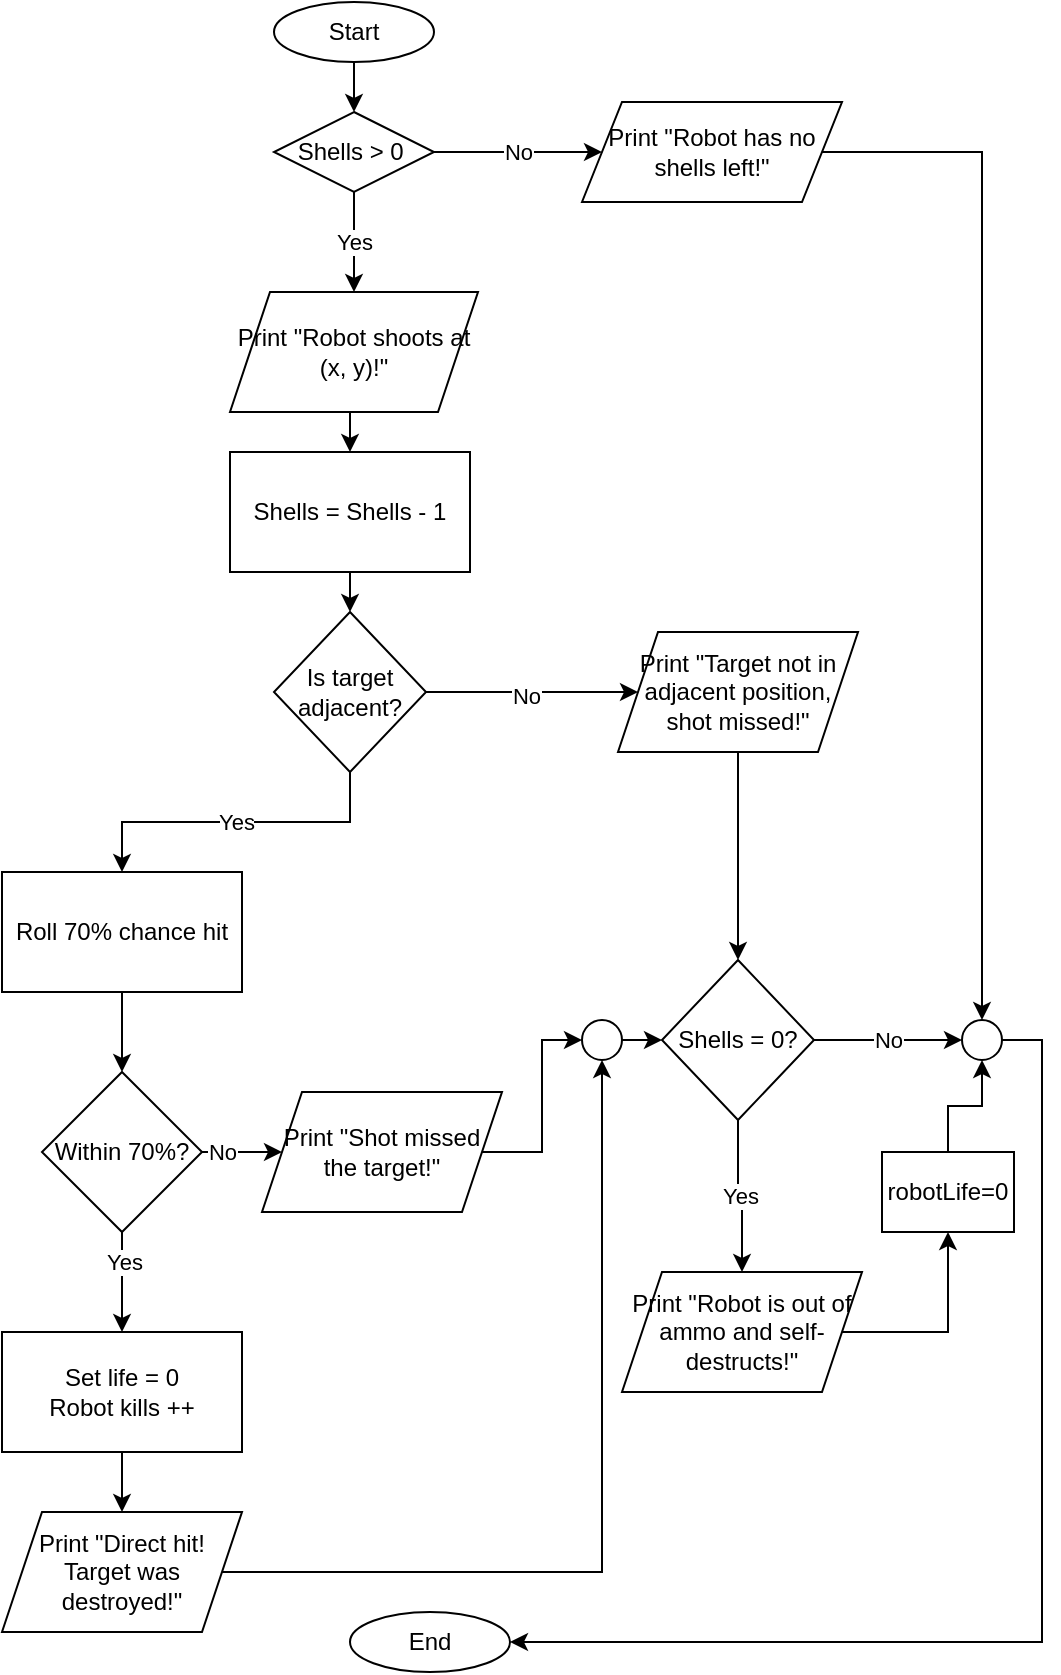 <mxfile version="26.1.3" pages="3">
  <diagram name="Page-1" id="Ejz9HAumZgK83RTZdqgG">
    <mxGraphModel dx="2306" dy="1055" grid="1" gridSize="10" guides="1" tooltips="1" connect="1" arrows="1" fold="1" page="1" pageScale="1" pageWidth="827" pageHeight="1169" math="0" shadow="0">
      <root>
        <mxCell id="0" />
        <mxCell id="1" parent="0" />
        <mxCell id="tGOmWX_7nEKrlkT7rGBy-5" style="edgeStyle=orthogonalEdgeStyle;rounded=0;orthogonalLoop=1;jettySize=auto;html=1;exitX=0.5;exitY=1;exitDx=0;exitDy=0;entryX=0.5;entryY=0;entryDx=0;entryDy=0;" edge="1" parent="1" source="tGOmWX_7nEKrlkT7rGBy-1" target="tGOmWX_7nEKrlkT7rGBy-4">
          <mxGeometry relative="1" as="geometry" />
        </mxCell>
        <mxCell id="tGOmWX_7nEKrlkT7rGBy-1" value="Start" style="ellipse;whiteSpace=wrap;html=1;" vertex="1" parent="1">
          <mxGeometry x="376" y="105" width="80" height="30" as="geometry" />
        </mxCell>
        <mxCell id="tGOmWX_7nEKrlkT7rGBy-8" value="No" style="edgeStyle=orthogonalEdgeStyle;rounded=0;orthogonalLoop=1;jettySize=auto;html=1;exitX=1;exitY=0.5;exitDx=0;exitDy=0;entryX=0;entryY=0.5;entryDx=0;entryDy=0;" edge="1" parent="1" source="tGOmWX_7nEKrlkT7rGBy-4" target="tGOmWX_7nEKrlkT7rGBy-6">
          <mxGeometry relative="1" as="geometry" />
        </mxCell>
        <mxCell id="tGOmWX_7nEKrlkT7rGBy-10" value="Yes" style="edgeStyle=orthogonalEdgeStyle;rounded=0;orthogonalLoop=1;jettySize=auto;html=1;exitX=0.5;exitY=1;exitDx=0;exitDy=0;entryX=0.5;entryY=0;entryDx=0;entryDy=0;" edge="1" parent="1" source="tGOmWX_7nEKrlkT7rGBy-4" target="tGOmWX_7nEKrlkT7rGBy-9">
          <mxGeometry relative="1" as="geometry" />
        </mxCell>
        <mxCell id="tGOmWX_7nEKrlkT7rGBy-4" value="Shells &amp;gt; 0&amp;nbsp;" style="rhombus;whiteSpace=wrap;html=1;" vertex="1" parent="1">
          <mxGeometry x="376" y="160" width="80" height="40" as="geometry" />
        </mxCell>
        <mxCell id="k7tGykT7P_zKiCpvmg7Y-1" style="edgeStyle=orthogonalEdgeStyle;rounded=0;orthogonalLoop=1;jettySize=auto;html=1;exitX=1;exitY=0.5;exitDx=0;exitDy=0;entryX=0.5;entryY=0;entryDx=0;entryDy=0;" edge="1" parent="1" source="tGOmWX_7nEKrlkT7rGBy-6" target="tGOmWX_7nEKrlkT7rGBy-45">
          <mxGeometry relative="1" as="geometry" />
        </mxCell>
        <mxCell id="tGOmWX_7nEKrlkT7rGBy-6" value="Print &quot;Robot has no shells left!&quot;" style="shape=parallelogram;perimeter=parallelogramPerimeter;whiteSpace=wrap;html=1;fixedSize=1;" vertex="1" parent="1">
          <mxGeometry x="530" y="155" width="130" height="50" as="geometry" />
        </mxCell>
        <mxCell id="tGOmWX_7nEKrlkT7rGBy-12" style="edgeStyle=orthogonalEdgeStyle;rounded=0;orthogonalLoop=1;jettySize=auto;html=1;exitX=0.5;exitY=1;exitDx=0;exitDy=0;entryX=0.5;entryY=0;entryDx=0;entryDy=0;" edge="1" parent="1" source="tGOmWX_7nEKrlkT7rGBy-9" target="tGOmWX_7nEKrlkT7rGBy-11">
          <mxGeometry relative="1" as="geometry" />
        </mxCell>
        <mxCell id="tGOmWX_7nEKrlkT7rGBy-9" value="Print &quot;Robot shoots at (x, y)!&quot;" style="shape=parallelogram;perimeter=parallelogramPerimeter;whiteSpace=wrap;html=1;fixedSize=1;" vertex="1" parent="1">
          <mxGeometry x="354" y="250" width="124" height="60" as="geometry" />
        </mxCell>
        <mxCell id="tGOmWX_7nEKrlkT7rGBy-14" style="edgeStyle=orthogonalEdgeStyle;rounded=0;orthogonalLoop=1;jettySize=auto;html=1;exitX=0.5;exitY=1;exitDx=0;exitDy=0;entryX=0.5;entryY=0;entryDx=0;entryDy=0;" edge="1" parent="1" source="tGOmWX_7nEKrlkT7rGBy-11" target="tGOmWX_7nEKrlkT7rGBy-13">
          <mxGeometry relative="1" as="geometry" />
        </mxCell>
        <mxCell id="tGOmWX_7nEKrlkT7rGBy-11" value="Shells = Shells - 1" style="rounded=0;whiteSpace=wrap;html=1;" vertex="1" parent="1">
          <mxGeometry x="354" y="330" width="120" height="60" as="geometry" />
        </mxCell>
        <mxCell id="tGOmWX_7nEKrlkT7rGBy-16" style="edgeStyle=orthogonalEdgeStyle;rounded=0;orthogonalLoop=1;jettySize=auto;html=1;exitX=1;exitY=0.5;exitDx=0;exitDy=0;" edge="1" parent="1" source="tGOmWX_7nEKrlkT7rGBy-13" target="tGOmWX_7nEKrlkT7rGBy-15">
          <mxGeometry relative="1" as="geometry" />
        </mxCell>
        <mxCell id="tGOmWX_7nEKrlkT7rGBy-21" value="No" style="edgeLabel;html=1;align=center;verticalAlign=middle;resizable=0;points=[];" vertex="1" connectable="0" parent="tGOmWX_7nEKrlkT7rGBy-16">
          <mxGeometry x="-0.067" y="-2" relative="1" as="geometry">
            <mxPoint as="offset" />
          </mxGeometry>
        </mxCell>
        <mxCell id="tGOmWX_7nEKrlkT7rGBy-23" value="Yes" style="edgeStyle=orthogonalEdgeStyle;rounded=0;orthogonalLoop=1;jettySize=auto;html=1;exitX=0.5;exitY=1;exitDx=0;exitDy=0;entryX=0.5;entryY=0;entryDx=0;entryDy=0;" edge="1" parent="1" source="tGOmWX_7nEKrlkT7rGBy-13" target="tGOmWX_7nEKrlkT7rGBy-24">
          <mxGeometry relative="1" as="geometry">
            <mxPoint x="414" y="630" as="targetPoint" />
          </mxGeometry>
        </mxCell>
        <mxCell id="tGOmWX_7nEKrlkT7rGBy-13" value="Is target adjacent?" style="rhombus;whiteSpace=wrap;html=1;" vertex="1" parent="1">
          <mxGeometry x="376" y="410" width="76" height="80" as="geometry" />
        </mxCell>
        <mxCell id="tGOmWX_7nEKrlkT7rGBy-18" style="edgeStyle=orthogonalEdgeStyle;rounded=0;orthogonalLoop=1;jettySize=auto;html=1;exitX=0.5;exitY=1;exitDx=0;exitDy=0;entryX=0.5;entryY=0;entryDx=0;entryDy=0;" edge="1" parent="1" source="tGOmWX_7nEKrlkT7rGBy-15" target="tGOmWX_7nEKrlkT7rGBy-17">
          <mxGeometry relative="1" as="geometry" />
        </mxCell>
        <mxCell id="tGOmWX_7nEKrlkT7rGBy-15" value="Print &quot;Target not in adjacent position, shot missed!&quot;" style="shape=parallelogram;perimeter=parallelogramPerimeter;whiteSpace=wrap;html=1;fixedSize=1;" vertex="1" parent="1">
          <mxGeometry x="548" y="420" width="120" height="60" as="geometry" />
        </mxCell>
        <mxCell id="tGOmWX_7nEKrlkT7rGBy-20" value="Yes" style="edgeStyle=orthogonalEdgeStyle;rounded=0;orthogonalLoop=1;jettySize=auto;html=1;exitX=0.5;exitY=1;exitDx=0;exitDy=0;entryX=0.5;entryY=0;entryDx=0;entryDy=0;" edge="1" parent="1" source="tGOmWX_7nEKrlkT7rGBy-17" target="tGOmWX_7nEKrlkT7rGBy-19">
          <mxGeometry relative="1" as="geometry" />
        </mxCell>
        <mxCell id="tGOmWX_7nEKrlkT7rGBy-46" value="No" style="edgeStyle=orthogonalEdgeStyle;rounded=0;orthogonalLoop=1;jettySize=auto;html=1;exitX=1;exitY=0.5;exitDx=0;exitDy=0;entryX=0;entryY=0.5;entryDx=0;entryDy=0;" edge="1" parent="1" source="tGOmWX_7nEKrlkT7rGBy-17" target="tGOmWX_7nEKrlkT7rGBy-45">
          <mxGeometry relative="1" as="geometry" />
        </mxCell>
        <mxCell id="tGOmWX_7nEKrlkT7rGBy-17" value="Shells = 0?" style="rhombus;whiteSpace=wrap;html=1;" vertex="1" parent="1">
          <mxGeometry x="570" y="584" width="76" height="80" as="geometry" />
        </mxCell>
        <mxCell id="tGOmWX_7nEKrlkT7rGBy-47" style="edgeStyle=orthogonalEdgeStyle;rounded=0;orthogonalLoop=1;jettySize=auto;html=1;exitX=1;exitY=0.5;exitDx=0;exitDy=0;entryX=0.5;entryY=1;entryDx=0;entryDy=0;" edge="1" parent="1" source="tGOmWX_7nEKrlkT7rGBy-19" target="1cFGpqWlJRZ5VuCoBHFK-2">
          <mxGeometry relative="1" as="geometry">
            <mxPoint x="730" y="730" as="targetPoint" />
          </mxGeometry>
        </mxCell>
        <mxCell id="tGOmWX_7nEKrlkT7rGBy-19" value="Print &quot;Robot is out of ammo and self-destructs!&quot;" style="shape=parallelogram;perimeter=parallelogramPerimeter;whiteSpace=wrap;html=1;fixedSize=1;" vertex="1" parent="1">
          <mxGeometry x="550" y="740" width="120" height="60" as="geometry" />
        </mxCell>
        <mxCell id="tGOmWX_7nEKrlkT7rGBy-26" style="edgeStyle=orthogonalEdgeStyle;rounded=0;orthogonalLoop=1;jettySize=auto;html=1;exitX=0.5;exitY=1;exitDx=0;exitDy=0;entryX=0.5;entryY=0;entryDx=0;entryDy=0;" edge="1" parent="1" source="tGOmWX_7nEKrlkT7rGBy-24" target="tGOmWX_7nEKrlkT7rGBy-25">
          <mxGeometry relative="1" as="geometry" />
        </mxCell>
        <mxCell id="tGOmWX_7nEKrlkT7rGBy-24" value="Roll 70% chance hit" style="rounded=0;whiteSpace=wrap;html=1;" vertex="1" parent="1">
          <mxGeometry x="240" y="540" width="120" height="60" as="geometry" />
        </mxCell>
        <mxCell id="tGOmWX_7nEKrlkT7rGBy-30" style="edgeStyle=orthogonalEdgeStyle;rounded=0;orthogonalLoop=1;jettySize=auto;html=1;exitX=0.5;exitY=1;exitDx=0;exitDy=0;entryX=0.5;entryY=0;entryDx=0;entryDy=0;" edge="1" parent="1" source="tGOmWX_7nEKrlkT7rGBy-25" target="tGOmWX_7nEKrlkT7rGBy-29">
          <mxGeometry relative="1" as="geometry" />
        </mxCell>
        <mxCell id="tGOmWX_7nEKrlkT7rGBy-31" value="Yes" style="edgeLabel;html=1;align=center;verticalAlign=middle;resizable=0;points=[];" vertex="1" connectable="0" parent="tGOmWX_7nEKrlkT7rGBy-30">
          <mxGeometry x="-0.417" y="1" relative="1" as="geometry">
            <mxPoint as="offset" />
          </mxGeometry>
        </mxCell>
        <mxCell id="tGOmWX_7nEKrlkT7rGBy-37" value="No" style="edgeStyle=orthogonalEdgeStyle;rounded=0;orthogonalLoop=1;jettySize=auto;html=1;exitX=1;exitY=0.5;exitDx=0;exitDy=0;entryX=0;entryY=0.5;entryDx=0;entryDy=0;" edge="1" parent="1" source="tGOmWX_7nEKrlkT7rGBy-25" target="tGOmWX_7nEKrlkT7rGBy-36">
          <mxGeometry relative="1" as="geometry" />
        </mxCell>
        <mxCell id="tGOmWX_7nEKrlkT7rGBy-25" value="Within 70%?" style="rhombus;whiteSpace=wrap;html=1;" vertex="1" parent="1">
          <mxGeometry x="260" y="640" width="80" height="80" as="geometry" />
        </mxCell>
        <mxCell id="tGOmWX_7nEKrlkT7rGBy-33" style="edgeStyle=orthogonalEdgeStyle;rounded=0;orthogonalLoop=1;jettySize=auto;html=1;exitX=0.5;exitY=1;exitDx=0;exitDy=0;entryX=0.5;entryY=0;entryDx=0;entryDy=0;" edge="1" parent="1" source="tGOmWX_7nEKrlkT7rGBy-29" target="tGOmWX_7nEKrlkT7rGBy-32">
          <mxGeometry relative="1" as="geometry" />
        </mxCell>
        <mxCell id="tGOmWX_7nEKrlkT7rGBy-29" value="Set life = 0&lt;br&gt;Robot kills ++" style="rounded=0;whiteSpace=wrap;html=1;" vertex="1" parent="1">
          <mxGeometry x="240" y="770" width="120" height="60" as="geometry" />
        </mxCell>
        <mxCell id="tGOmWX_7nEKrlkT7rGBy-41" style="edgeStyle=orthogonalEdgeStyle;rounded=0;orthogonalLoop=1;jettySize=auto;html=1;exitX=1;exitY=0.5;exitDx=0;exitDy=0;entryX=0.5;entryY=1;entryDx=0;entryDy=0;" edge="1" parent="1" source="tGOmWX_7nEKrlkT7rGBy-32" target="tGOmWX_7nEKrlkT7rGBy-38">
          <mxGeometry relative="1" as="geometry" />
        </mxCell>
        <mxCell id="tGOmWX_7nEKrlkT7rGBy-32" value="Print &quot;Direct hit! Target was destroyed!&quot;" style="shape=parallelogram;perimeter=parallelogramPerimeter;whiteSpace=wrap;html=1;fixedSize=1;" vertex="1" parent="1">
          <mxGeometry x="240" y="860" width="120" height="60" as="geometry" />
        </mxCell>
        <mxCell id="tGOmWX_7nEKrlkT7rGBy-40" style="edgeStyle=orthogonalEdgeStyle;rounded=0;orthogonalLoop=1;jettySize=auto;html=1;exitX=1;exitY=0.5;exitDx=0;exitDy=0;entryX=0;entryY=0.5;entryDx=0;entryDy=0;" edge="1" parent="1" source="tGOmWX_7nEKrlkT7rGBy-36" target="tGOmWX_7nEKrlkT7rGBy-38">
          <mxGeometry relative="1" as="geometry" />
        </mxCell>
        <mxCell id="tGOmWX_7nEKrlkT7rGBy-36" value="Print &quot;Shot missed the target!&quot;" style="shape=parallelogram;perimeter=parallelogramPerimeter;whiteSpace=wrap;html=1;fixedSize=1;" vertex="1" parent="1">
          <mxGeometry x="370" y="650" width="120" height="60" as="geometry" />
        </mxCell>
        <mxCell id="tGOmWX_7nEKrlkT7rGBy-39" style="edgeStyle=orthogonalEdgeStyle;rounded=0;orthogonalLoop=1;jettySize=auto;html=1;exitX=1;exitY=0.5;exitDx=0;exitDy=0;entryX=0;entryY=0.5;entryDx=0;entryDy=0;" edge="1" parent="1" source="tGOmWX_7nEKrlkT7rGBy-38" target="tGOmWX_7nEKrlkT7rGBy-17">
          <mxGeometry relative="1" as="geometry">
            <mxPoint x="590" y="623.862" as="targetPoint" />
          </mxGeometry>
        </mxCell>
        <mxCell id="tGOmWX_7nEKrlkT7rGBy-38" value="" style="ellipse;whiteSpace=wrap;html=1;aspect=fixed;" vertex="1" parent="1">
          <mxGeometry x="530" y="614" width="20" height="20" as="geometry" />
        </mxCell>
        <mxCell id="tGOmWX_7nEKrlkT7rGBy-44" value="End" style="ellipse;whiteSpace=wrap;html=1;" vertex="1" parent="1">
          <mxGeometry x="414" y="910" width="80" height="30" as="geometry" />
        </mxCell>
        <mxCell id="tGOmWX_7nEKrlkT7rGBy-48" style="edgeStyle=orthogonalEdgeStyle;rounded=0;orthogonalLoop=1;jettySize=auto;html=1;exitX=1;exitY=0.5;exitDx=0;exitDy=0;entryX=1;entryY=0.5;entryDx=0;entryDy=0;" edge="1" parent="1" source="tGOmWX_7nEKrlkT7rGBy-45" target="tGOmWX_7nEKrlkT7rGBy-44">
          <mxGeometry relative="1" as="geometry" />
        </mxCell>
        <mxCell id="tGOmWX_7nEKrlkT7rGBy-45" value="" style="ellipse;whiteSpace=wrap;html=1;aspect=fixed;" vertex="1" parent="1">
          <mxGeometry x="720" y="614" width="20" height="20" as="geometry" />
        </mxCell>
        <mxCell id="1cFGpqWlJRZ5VuCoBHFK-3" style="edgeStyle=orthogonalEdgeStyle;rounded=0;orthogonalLoop=1;jettySize=auto;html=1;exitX=0.5;exitY=0;exitDx=0;exitDy=0;entryX=0.5;entryY=1;entryDx=0;entryDy=0;" edge="1" parent="1" source="1cFGpqWlJRZ5VuCoBHFK-2" target="tGOmWX_7nEKrlkT7rGBy-45">
          <mxGeometry relative="1" as="geometry" />
        </mxCell>
        <mxCell id="1cFGpqWlJRZ5VuCoBHFK-2" value="robotLife=0" style="rounded=0;whiteSpace=wrap;html=1;" vertex="1" parent="1">
          <mxGeometry x="680" y="680" width="66" height="40" as="geometry" />
        </mxCell>
      </root>
    </mxGraphModel>
  </diagram>
  <diagram id="5_Ov1qWz4Ytb0rC3G7oR" name="Page-2">
    <mxGraphModel dx="1764" dy="807" grid="1" gridSize="10" guides="1" tooltips="1" connect="1" arrows="1" fold="1" page="1" pageScale="1" pageWidth="827" pageHeight="1169" math="0" shadow="0">
      <root>
        <mxCell id="0" />
        <mxCell id="1" parent="0" />
        <mxCell id="DdCvxiDJwhQKyJjSyc2B-1" style="edgeStyle=orthogonalEdgeStyle;rounded=0;orthogonalLoop=1;jettySize=auto;html=1;exitX=0.5;exitY=1;exitDx=0;exitDy=0;entryX=0.5;entryY=0;entryDx=0;entryDy=0;" edge="1" parent="1" source="DdCvxiDJwhQKyJjSyc2B-2" target="DdCvxiDJwhQKyJjSyc2B-5">
          <mxGeometry relative="1" as="geometry" />
        </mxCell>
        <mxCell id="DdCvxiDJwhQKyJjSyc2B-2" value="Start" style="ellipse;whiteSpace=wrap;html=1;" vertex="1" parent="1">
          <mxGeometry x="374" y="90" width="80" height="30" as="geometry" />
        </mxCell>
        <mxCell id="DdCvxiDJwhQKyJjSyc2B-3" value="No" style="edgeStyle=orthogonalEdgeStyle;rounded=0;orthogonalLoop=1;jettySize=auto;html=1;exitX=1;exitY=0.5;exitDx=0;exitDy=0;entryX=0;entryY=0.5;entryDx=0;entryDy=0;" edge="1" parent="1" source="DdCvxiDJwhQKyJjSyc2B-5" target="DdCvxiDJwhQKyJjSyc2B-6">
          <mxGeometry relative="1" as="geometry" />
        </mxCell>
        <mxCell id="DdCvxiDJwhQKyJjSyc2B-4" value="Yes" style="edgeStyle=orthogonalEdgeStyle;rounded=0;orthogonalLoop=1;jettySize=auto;html=1;exitX=0.5;exitY=1;exitDx=0;exitDy=0;entryX=0.5;entryY=0;entryDx=0;entryDy=0;" edge="1" parent="1" source="DdCvxiDJwhQKyJjSyc2B-5" target="DdCvxiDJwhQKyJjSyc2B-8">
          <mxGeometry relative="1" as="geometry" />
        </mxCell>
        <mxCell id="DdCvxiDJwhQKyJjSyc2B-5" value="Shells &amp;gt; 0&amp;nbsp;" style="rhombus;whiteSpace=wrap;html=1;" vertex="1" parent="1">
          <mxGeometry x="374" y="155" width="80" height="40" as="geometry" />
        </mxCell>
        <mxCell id="b_pDd_8sROPzlRuGlxP1-1" style="edgeStyle=orthogonalEdgeStyle;rounded=0;orthogonalLoop=1;jettySize=auto;html=1;exitX=1;exitY=0.5;exitDx=0;exitDy=0;entryX=0.5;entryY=0;entryDx=0;entryDy=0;" edge="1" parent="1" source="DdCvxiDJwhQKyJjSyc2B-6" target="DdCvxiDJwhQKyJjSyc2B-38">
          <mxGeometry relative="1" as="geometry" />
        </mxCell>
        <mxCell id="DdCvxiDJwhQKyJjSyc2B-6" value="Print &quot;Robot has no shells left!&quot;" style="shape=parallelogram;perimeter=parallelogramPerimeter;whiteSpace=wrap;html=1;fixedSize=1;" vertex="1" parent="1">
          <mxGeometry x="530" y="150" width="130" height="50" as="geometry" />
        </mxCell>
        <mxCell id="DdCvxiDJwhQKyJjSyc2B-7" style="edgeStyle=orthogonalEdgeStyle;rounded=0;orthogonalLoop=1;jettySize=auto;html=1;exitX=0.5;exitY=1;exitDx=0;exitDy=0;entryX=0.5;entryY=0;entryDx=0;entryDy=0;" edge="1" parent="1" source="DdCvxiDJwhQKyJjSyc2B-8" target="DdCvxiDJwhQKyJjSyc2B-10">
          <mxGeometry relative="1" as="geometry" />
        </mxCell>
        <mxCell id="DdCvxiDJwhQKyJjSyc2B-8" value="Print &quot;Robot shoots at (x, y) with long range!&quot;" style="shape=parallelogram;perimeter=parallelogramPerimeter;whiteSpace=wrap;html=1;fixedSize=1;" vertex="1" parent="1">
          <mxGeometry x="350" y="240" width="124" height="60" as="geometry" />
        </mxCell>
        <mxCell id="DdCvxiDJwhQKyJjSyc2B-9" style="edgeStyle=orthogonalEdgeStyle;rounded=0;orthogonalLoop=1;jettySize=auto;html=1;exitX=0.5;exitY=1;exitDx=0;exitDy=0;entryX=0.5;entryY=0;entryDx=0;entryDy=0;" edge="1" parent="1" source="DdCvxiDJwhQKyJjSyc2B-10" target="DdCvxiDJwhQKyJjSyc2B-14">
          <mxGeometry relative="1" as="geometry" />
        </mxCell>
        <mxCell id="DdCvxiDJwhQKyJjSyc2B-10" value="Shells = Shells - 1" style="rounded=0;whiteSpace=wrap;html=1;" vertex="1" parent="1">
          <mxGeometry x="354" y="330" width="120" height="60" as="geometry" />
        </mxCell>
        <mxCell id="DdCvxiDJwhQKyJjSyc2B-11" style="edgeStyle=orthogonalEdgeStyle;rounded=0;orthogonalLoop=1;jettySize=auto;html=1;exitX=1;exitY=0.5;exitDx=0;exitDy=0;" edge="1" parent="1" source="DdCvxiDJwhQKyJjSyc2B-14" target="DdCvxiDJwhQKyJjSyc2B-16">
          <mxGeometry relative="1" as="geometry" />
        </mxCell>
        <mxCell id="DdCvxiDJwhQKyJjSyc2B-12" value="No" style="edgeLabel;html=1;align=center;verticalAlign=middle;resizable=0;points=[];" vertex="1" connectable="0" parent="DdCvxiDJwhQKyJjSyc2B-11">
          <mxGeometry x="-0.067" y="-2" relative="1" as="geometry">
            <mxPoint as="offset" />
          </mxGeometry>
        </mxCell>
        <mxCell id="DdCvxiDJwhQKyJjSyc2B-13" value="Yes" style="edgeStyle=orthogonalEdgeStyle;rounded=0;orthogonalLoop=1;jettySize=auto;html=1;exitX=0.5;exitY=1;exitDx=0;exitDy=0;entryX=0.5;entryY=0;entryDx=0;entryDy=0;" edge="1" parent="1" source="DdCvxiDJwhQKyJjSyc2B-14" target="DdCvxiDJwhQKyJjSyc2B-23">
          <mxGeometry relative="1" as="geometry">
            <mxPoint x="414" y="630" as="targetPoint" />
          </mxGeometry>
        </mxCell>
        <mxCell id="DdCvxiDJwhQKyJjSyc2B-14" value="Is target in range?" style="rhombus;whiteSpace=wrap;html=1;" vertex="1" parent="1">
          <mxGeometry x="376" y="410" width="76" height="80" as="geometry" />
        </mxCell>
        <mxCell id="DdCvxiDJwhQKyJjSyc2B-15" style="edgeStyle=orthogonalEdgeStyle;rounded=0;orthogonalLoop=1;jettySize=auto;html=1;exitX=0.5;exitY=1;exitDx=0;exitDy=0;entryX=0.5;entryY=0;entryDx=0;entryDy=0;" edge="1" parent="1" source="DdCvxiDJwhQKyJjSyc2B-16" target="DdCvxiDJwhQKyJjSyc2B-19">
          <mxGeometry relative="1" as="geometry" />
        </mxCell>
        <mxCell id="DdCvxiDJwhQKyJjSyc2B-16" value="Print &quot;Target out of long range, shot missed!&quot;" style="shape=parallelogram;perimeter=parallelogramPerimeter;whiteSpace=wrap;html=1;fixedSize=1;" vertex="1" parent="1">
          <mxGeometry x="552" y="420" width="120" height="60" as="geometry" />
        </mxCell>
        <mxCell id="DdCvxiDJwhQKyJjSyc2B-17" value="Yes" style="edgeStyle=orthogonalEdgeStyle;rounded=0;orthogonalLoop=1;jettySize=auto;html=1;exitX=0.5;exitY=1;exitDx=0;exitDy=0;entryX=0.5;entryY=0;entryDx=0;entryDy=0;" edge="1" parent="1" source="DdCvxiDJwhQKyJjSyc2B-19" target="DdCvxiDJwhQKyJjSyc2B-21">
          <mxGeometry relative="1" as="geometry" />
        </mxCell>
        <mxCell id="DdCvxiDJwhQKyJjSyc2B-18" value="No" style="edgeStyle=orthogonalEdgeStyle;rounded=0;orthogonalLoop=1;jettySize=auto;html=1;exitX=1;exitY=0.5;exitDx=0;exitDy=0;entryX=0;entryY=0.5;entryDx=0;entryDy=0;" edge="1" parent="1" source="DdCvxiDJwhQKyJjSyc2B-19" target="DdCvxiDJwhQKyJjSyc2B-38">
          <mxGeometry relative="1" as="geometry" />
        </mxCell>
        <mxCell id="DdCvxiDJwhQKyJjSyc2B-19" value="Shells = 0?" style="rhombus;whiteSpace=wrap;html=1;" vertex="1" parent="1">
          <mxGeometry x="574" y="584" width="76" height="80" as="geometry" />
        </mxCell>
        <mxCell id="DdCvxiDJwhQKyJjSyc2B-20" style="edgeStyle=orthogonalEdgeStyle;rounded=0;orthogonalLoop=1;jettySize=auto;html=1;exitX=1;exitY=0.5;exitDx=0;exitDy=0;entryX=0.5;entryY=1;entryDx=0;entryDy=0;" edge="1" parent="1" source="DdCvxiDJwhQKyJjSyc2B-21" target="FwAdlNRH8jgEsHpF8fvy-1">
          <mxGeometry relative="1" as="geometry">
            <mxPoint x="730" y="740" as="targetPoint" />
          </mxGeometry>
        </mxCell>
        <mxCell id="DdCvxiDJwhQKyJjSyc2B-21" value="Print &quot;Robot is out of ammo and self-destructs!&quot;" style="shape=parallelogram;perimeter=parallelogramPerimeter;whiteSpace=wrap;html=1;fixedSize=1;" vertex="1" parent="1">
          <mxGeometry x="552" y="740" width="120" height="60" as="geometry" />
        </mxCell>
        <mxCell id="DdCvxiDJwhQKyJjSyc2B-22" style="edgeStyle=orthogonalEdgeStyle;rounded=0;orthogonalLoop=1;jettySize=auto;html=1;exitX=0.5;exitY=1;exitDx=0;exitDy=0;entryX=0.5;entryY=0;entryDx=0;entryDy=0;" edge="1" parent="1" source="DdCvxiDJwhQKyJjSyc2B-23" target="DdCvxiDJwhQKyJjSyc2B-27">
          <mxGeometry relative="1" as="geometry" />
        </mxCell>
        <mxCell id="DdCvxiDJwhQKyJjSyc2B-23" value="Roll 70% chance hit" style="rounded=0;whiteSpace=wrap;html=1;" vertex="1" parent="1">
          <mxGeometry x="240" y="540" width="120" height="60" as="geometry" />
        </mxCell>
        <mxCell id="DdCvxiDJwhQKyJjSyc2B-24" style="edgeStyle=orthogonalEdgeStyle;rounded=0;orthogonalLoop=1;jettySize=auto;html=1;exitX=0.5;exitY=1;exitDx=0;exitDy=0;entryX=0.5;entryY=0;entryDx=0;entryDy=0;" edge="1" parent="1" source="DdCvxiDJwhQKyJjSyc2B-27" target="DdCvxiDJwhQKyJjSyc2B-29">
          <mxGeometry relative="1" as="geometry" />
        </mxCell>
        <mxCell id="DdCvxiDJwhQKyJjSyc2B-25" value="Yes" style="edgeLabel;html=1;align=center;verticalAlign=middle;resizable=0;points=[];" vertex="1" connectable="0" parent="DdCvxiDJwhQKyJjSyc2B-24">
          <mxGeometry x="-0.417" y="1" relative="1" as="geometry">
            <mxPoint as="offset" />
          </mxGeometry>
        </mxCell>
        <mxCell id="DdCvxiDJwhQKyJjSyc2B-26" value="No" style="edgeStyle=orthogonalEdgeStyle;rounded=0;orthogonalLoop=1;jettySize=auto;html=1;exitX=1;exitY=0.5;exitDx=0;exitDy=0;entryX=0;entryY=0.5;entryDx=0;entryDy=0;" edge="1" parent="1" source="DdCvxiDJwhQKyJjSyc2B-27" target="DdCvxiDJwhQKyJjSyc2B-33">
          <mxGeometry relative="1" as="geometry" />
        </mxCell>
        <mxCell id="DdCvxiDJwhQKyJjSyc2B-27" value="Within 70%?" style="rhombus;whiteSpace=wrap;html=1;" vertex="1" parent="1">
          <mxGeometry x="260" y="640" width="80" height="80" as="geometry" />
        </mxCell>
        <mxCell id="DdCvxiDJwhQKyJjSyc2B-28" style="edgeStyle=orthogonalEdgeStyle;rounded=0;orthogonalLoop=1;jettySize=auto;html=1;exitX=0.5;exitY=1;exitDx=0;exitDy=0;entryX=0.5;entryY=0;entryDx=0;entryDy=0;" edge="1" parent="1" source="DdCvxiDJwhQKyJjSyc2B-29" target="DdCvxiDJwhQKyJjSyc2B-31">
          <mxGeometry relative="1" as="geometry" />
        </mxCell>
        <mxCell id="DdCvxiDJwhQKyJjSyc2B-29" value="Set life = 0&lt;br&gt;Robot kills ++" style="rounded=0;whiteSpace=wrap;html=1;" vertex="1" parent="1">
          <mxGeometry x="240" y="760" width="120" height="60" as="geometry" />
        </mxCell>
        <mxCell id="DdCvxiDJwhQKyJjSyc2B-30" style="edgeStyle=orthogonalEdgeStyle;rounded=0;orthogonalLoop=1;jettySize=auto;html=1;exitX=1;exitY=0.5;exitDx=0;exitDy=0;entryX=0.5;entryY=1;entryDx=0;entryDy=0;" edge="1" parent="1" source="DdCvxiDJwhQKyJjSyc2B-31" target="DdCvxiDJwhQKyJjSyc2B-35">
          <mxGeometry relative="1" as="geometry" />
        </mxCell>
        <mxCell id="DdCvxiDJwhQKyJjSyc2B-31" value="Print &quot;Long range hit! Target was destroyed!&quot;" style="shape=parallelogram;perimeter=parallelogramPerimeter;whiteSpace=wrap;html=1;fixedSize=1;" vertex="1" parent="1">
          <mxGeometry x="240" y="860" width="120" height="60" as="geometry" />
        </mxCell>
        <mxCell id="DdCvxiDJwhQKyJjSyc2B-32" style="edgeStyle=orthogonalEdgeStyle;rounded=0;orthogonalLoop=1;jettySize=auto;html=1;exitX=1;exitY=0.5;exitDx=0;exitDy=0;entryX=0;entryY=0.5;entryDx=0;entryDy=0;" edge="1" parent="1" source="DdCvxiDJwhQKyJjSyc2B-33" target="DdCvxiDJwhQKyJjSyc2B-35">
          <mxGeometry relative="1" as="geometry" />
        </mxCell>
        <mxCell id="DdCvxiDJwhQKyJjSyc2B-33" value="Print &quot;Long range shot missed the target!&quot;" style="shape=parallelogram;perimeter=parallelogramPerimeter;whiteSpace=wrap;html=1;fixedSize=1;" vertex="1" parent="1">
          <mxGeometry x="370" y="650" width="120" height="60" as="geometry" />
        </mxCell>
        <mxCell id="DdCvxiDJwhQKyJjSyc2B-34" style="edgeStyle=orthogonalEdgeStyle;rounded=0;orthogonalLoop=1;jettySize=auto;html=1;exitX=1;exitY=0.5;exitDx=0;exitDy=0;" edge="1" parent="1" source="DdCvxiDJwhQKyJjSyc2B-35">
          <mxGeometry relative="1" as="geometry">
            <mxPoint x="590" y="623.862" as="targetPoint" />
          </mxGeometry>
        </mxCell>
        <mxCell id="DdCvxiDJwhQKyJjSyc2B-35" value="" style="ellipse;whiteSpace=wrap;html=1;aspect=fixed;" vertex="1" parent="1">
          <mxGeometry x="530" y="614" width="20" height="20" as="geometry" />
        </mxCell>
        <mxCell id="DdCvxiDJwhQKyJjSyc2B-36" value="End" style="ellipse;whiteSpace=wrap;html=1;" vertex="1" parent="1">
          <mxGeometry x="410" y="920" width="80" height="30" as="geometry" />
        </mxCell>
        <mxCell id="DdCvxiDJwhQKyJjSyc2B-37" style="edgeStyle=orthogonalEdgeStyle;rounded=0;orthogonalLoop=1;jettySize=auto;html=1;exitX=1;exitY=0.5;exitDx=0;exitDy=0;entryX=1;entryY=0.5;entryDx=0;entryDy=0;" edge="1" parent="1" source="DdCvxiDJwhQKyJjSyc2B-38" target="DdCvxiDJwhQKyJjSyc2B-36">
          <mxGeometry relative="1" as="geometry" />
        </mxCell>
        <mxCell id="DdCvxiDJwhQKyJjSyc2B-38" value="" style="ellipse;whiteSpace=wrap;html=1;aspect=fixed;" vertex="1" parent="1">
          <mxGeometry x="720" y="614" width="20" height="20" as="geometry" />
        </mxCell>
        <mxCell id="FwAdlNRH8jgEsHpF8fvy-2" style="edgeStyle=orthogonalEdgeStyle;rounded=0;orthogonalLoop=1;jettySize=auto;html=1;exitX=0.5;exitY=0;exitDx=0;exitDy=0;entryX=0.5;entryY=1;entryDx=0;entryDy=0;" edge="1" parent="1" source="FwAdlNRH8jgEsHpF8fvy-1" target="DdCvxiDJwhQKyJjSyc2B-38">
          <mxGeometry relative="1" as="geometry" />
        </mxCell>
        <mxCell id="FwAdlNRH8jgEsHpF8fvy-1" value="robotLife=0" style="rounded=0;whiteSpace=wrap;html=1;" vertex="1" parent="1">
          <mxGeometry x="680" y="690" width="66" height="40" as="geometry" />
        </mxCell>
      </root>
    </mxGraphModel>
  </diagram>
  <diagram id="W1lQBHk8k0seOULAxB3w" name="Page-3">
    <mxGraphModel dx="2998" dy="1372" grid="1" gridSize="10" guides="1" tooltips="1" connect="1" arrows="1" fold="1" page="1" pageScale="1" pageWidth="827" pageHeight="1169" math="0" shadow="0">
      <root>
        <mxCell id="0" />
        <mxCell id="1" parent="0" />
        <mxCell id="S9Q4ZRymu22dXuJxWjsr-39" style="edgeStyle=orthogonalEdgeStyle;rounded=0;orthogonalLoop=1;jettySize=auto;html=1;exitX=0.5;exitY=1;exitDx=0;exitDy=0;entryX=0.5;entryY=0;entryDx=0;entryDy=0;" edge="1" parent="1" source="S9Q4ZRymu22dXuJxWjsr-40" target="S9Q4ZRymu22dXuJxWjsr-43">
          <mxGeometry relative="1" as="geometry" />
        </mxCell>
        <mxCell id="S9Q4ZRymu22dXuJxWjsr-40" value="Start" style="ellipse;whiteSpace=wrap;html=1;" vertex="1" parent="1">
          <mxGeometry x="384" y="120" width="80" height="30" as="geometry" />
        </mxCell>
        <mxCell id="S9Q4ZRymu22dXuJxWjsr-41" value="No" style="edgeStyle=orthogonalEdgeStyle;rounded=0;orthogonalLoop=1;jettySize=auto;html=1;exitX=1;exitY=0.5;exitDx=0;exitDy=0;entryX=0;entryY=0.5;entryDx=0;entryDy=0;" edge="1" parent="1" source="S9Q4ZRymu22dXuJxWjsr-43" target="S9Q4ZRymu22dXuJxWjsr-44">
          <mxGeometry relative="1" as="geometry" />
        </mxCell>
        <mxCell id="S9Q4ZRymu22dXuJxWjsr-42" value="Yes" style="edgeStyle=orthogonalEdgeStyle;rounded=0;orthogonalLoop=1;jettySize=auto;html=1;exitX=0.5;exitY=1;exitDx=0;exitDy=0;entryX=0.5;entryY=0;entryDx=0;entryDy=0;" edge="1" parent="1" source="S9Q4ZRymu22dXuJxWjsr-43" target="S9Q4ZRymu22dXuJxWjsr-46">
          <mxGeometry relative="1" as="geometry" />
        </mxCell>
        <mxCell id="S9Q4ZRymu22dXuJxWjsr-43" value="Shells &amp;gt; 0&amp;nbsp;" style="rhombus;whiteSpace=wrap;html=1;" vertex="1" parent="1">
          <mxGeometry x="384" y="180" width="80" height="40" as="geometry" />
        </mxCell>
        <mxCell id="S9Q4ZRymu22dXuJxWjsr-94" style="edgeStyle=orthogonalEdgeStyle;rounded=0;orthogonalLoop=1;jettySize=auto;html=1;exitX=1;exitY=0.5;exitDx=0;exitDy=0;entryX=0.5;entryY=0;entryDx=0;entryDy=0;" edge="1" parent="1" source="S9Q4ZRymu22dXuJxWjsr-44" target="S9Q4ZRymu22dXuJxWjsr-76">
          <mxGeometry relative="1" as="geometry" />
        </mxCell>
        <mxCell id="S9Q4ZRymu22dXuJxWjsr-44" value="Print &quot;Robot has no shells left!&quot;" style="shape=parallelogram;perimeter=parallelogramPerimeter;whiteSpace=wrap;html=1;fixedSize=1;" vertex="1" parent="1">
          <mxGeometry x="540" y="175" width="130" height="50" as="geometry" />
        </mxCell>
        <mxCell id="S9Q4ZRymu22dXuJxWjsr-45" style="edgeStyle=orthogonalEdgeStyle;rounded=0;orthogonalLoop=1;jettySize=auto;html=1;exitX=0.5;exitY=1;exitDx=0;exitDy=0;entryX=0.5;entryY=0;entryDx=0;entryDy=0;" edge="1" parent="1" source="S9Q4ZRymu22dXuJxWjsr-46" target="S9Q4ZRymu22dXuJxWjsr-48">
          <mxGeometry relative="1" as="geometry" />
        </mxCell>
        <mxCell id="S9Q4ZRymu22dXuJxWjsr-46" value="Print &quot;Robot fires 3-shot bursts at (x, y)!&quot;" style="shape=parallelogram;perimeter=parallelogramPerimeter;whiteSpace=wrap;html=1;fixedSize=1;" vertex="1" parent="1">
          <mxGeometry x="362" y="250" width="124" height="60" as="geometry" />
        </mxCell>
        <mxCell id="S9Q4ZRymu22dXuJxWjsr-47" style="edgeStyle=orthogonalEdgeStyle;rounded=0;orthogonalLoop=1;jettySize=auto;html=1;exitX=0.5;exitY=1;exitDx=0;exitDy=0;entryX=0.5;entryY=0;entryDx=0;entryDy=0;" edge="1" parent="1" source="S9Q4ZRymu22dXuJxWjsr-48" target="S9Q4ZRymu22dXuJxWjsr-52">
          <mxGeometry relative="1" as="geometry" />
        </mxCell>
        <mxCell id="S9Q4ZRymu22dXuJxWjsr-48" value="Shells = Shells - 1" style="rounded=0;whiteSpace=wrap;html=1;" vertex="1" parent="1">
          <mxGeometry x="364" y="340" width="120" height="60" as="geometry" />
        </mxCell>
        <mxCell id="S9Q4ZRymu22dXuJxWjsr-49" style="edgeStyle=orthogonalEdgeStyle;rounded=0;orthogonalLoop=1;jettySize=auto;html=1;exitX=1;exitY=0.5;exitDx=0;exitDy=0;" edge="1" parent="1" source="S9Q4ZRymu22dXuJxWjsr-52" target="S9Q4ZRymu22dXuJxWjsr-54">
          <mxGeometry relative="1" as="geometry" />
        </mxCell>
        <mxCell id="S9Q4ZRymu22dXuJxWjsr-50" value="No" style="edgeLabel;html=1;align=center;verticalAlign=middle;resizable=0;points=[];" vertex="1" connectable="0" parent="S9Q4ZRymu22dXuJxWjsr-49">
          <mxGeometry x="-0.067" y="-2" relative="1" as="geometry">
            <mxPoint as="offset" />
          </mxGeometry>
        </mxCell>
        <mxCell id="S9Q4ZRymu22dXuJxWjsr-82" value="Yes" style="edgeStyle=orthogonalEdgeStyle;rounded=0;orthogonalLoop=1;jettySize=auto;html=1;exitX=0.5;exitY=1;exitDx=0;exitDy=0;entryX=0.5;entryY=0;entryDx=0;entryDy=0;" edge="1" parent="1" source="S9Q4ZRymu22dXuJxWjsr-52" target="S9Q4ZRymu22dXuJxWjsr-79">
          <mxGeometry relative="1" as="geometry" />
        </mxCell>
        <mxCell id="S9Q4ZRymu22dXuJxWjsr-52" value="Is target adjacent?" style="rhombus;whiteSpace=wrap;html=1;" vertex="1" parent="1">
          <mxGeometry x="386" y="420" width="76" height="80" as="geometry" />
        </mxCell>
        <mxCell id="S9Q4ZRymu22dXuJxWjsr-53" style="edgeStyle=orthogonalEdgeStyle;rounded=0;orthogonalLoop=1;jettySize=auto;html=1;exitX=0.5;exitY=1;exitDx=0;exitDy=0;entryX=0.5;entryY=0;entryDx=0;entryDy=0;" edge="1" parent="1" source="S9Q4ZRymu22dXuJxWjsr-54" target="S9Q4ZRymu22dXuJxWjsr-57">
          <mxGeometry relative="1" as="geometry" />
        </mxCell>
        <mxCell id="S9Q4ZRymu22dXuJxWjsr-54" value="Print &quot;Target not in adjacent position, burst shots missed!&quot;" style="shape=parallelogram;perimeter=parallelogramPerimeter;whiteSpace=wrap;html=1;fixedSize=1;" vertex="1" parent="1">
          <mxGeometry x="570" y="430" width="120" height="60" as="geometry" />
        </mxCell>
        <mxCell id="S9Q4ZRymu22dXuJxWjsr-55" value="Yes" style="edgeStyle=orthogonalEdgeStyle;rounded=0;orthogonalLoop=1;jettySize=auto;html=1;exitX=0.5;exitY=1;exitDx=0;exitDy=0;entryX=0.5;entryY=0;entryDx=0;entryDy=0;" edge="1" parent="1" source="S9Q4ZRymu22dXuJxWjsr-57" target="S9Q4ZRymu22dXuJxWjsr-59">
          <mxGeometry relative="1" as="geometry" />
        </mxCell>
        <mxCell id="S9Q4ZRymu22dXuJxWjsr-56" value="No" style="edgeStyle=orthogonalEdgeStyle;rounded=0;orthogonalLoop=1;jettySize=auto;html=1;exitX=1;exitY=0.5;exitDx=0;exitDy=0;entryX=0;entryY=0.5;entryDx=0;entryDy=0;" edge="1" parent="1" source="S9Q4ZRymu22dXuJxWjsr-57" target="S9Q4ZRymu22dXuJxWjsr-76">
          <mxGeometry relative="1" as="geometry" />
        </mxCell>
        <mxCell id="S9Q4ZRymu22dXuJxWjsr-57" value="Shells = 0?" style="rhombus;whiteSpace=wrap;html=1;" vertex="1" parent="1">
          <mxGeometry x="592" y="594" width="76" height="80" as="geometry" />
        </mxCell>
        <mxCell id="Ym8gr36TQVnxN2LM8_iP-2" style="edgeStyle=orthogonalEdgeStyle;rounded=0;orthogonalLoop=1;jettySize=auto;html=1;exitX=1;exitY=0.5;exitDx=0;exitDy=0;entryX=0.5;entryY=1;entryDx=0;entryDy=0;" edge="1" parent="1" source="S9Q4ZRymu22dXuJxWjsr-59" target="Ym8gr36TQVnxN2LM8_iP-1">
          <mxGeometry relative="1" as="geometry">
            <Array as="points">
              <mxPoint x="723" y="780" />
            </Array>
          </mxGeometry>
        </mxCell>
        <mxCell id="S9Q4ZRymu22dXuJxWjsr-59" value="Print &quot;Robot is out of ammo and self-destructs!&quot;" style="shape=parallelogram;perimeter=parallelogramPerimeter;whiteSpace=wrap;html=1;fixedSize=1;" vertex="1" parent="1">
          <mxGeometry x="570" y="750" width="120" height="60" as="geometry" />
        </mxCell>
        <mxCell id="S9Q4ZRymu22dXuJxWjsr-60" style="edgeStyle=orthogonalEdgeStyle;rounded=0;orthogonalLoop=1;jettySize=auto;html=1;exitX=0.5;exitY=1;exitDx=0;exitDy=0;entryX=0.5;entryY=0;entryDx=0;entryDy=0;" edge="1" parent="1" source="S9Q4ZRymu22dXuJxWjsr-61" target="S9Q4ZRymu22dXuJxWjsr-65">
          <mxGeometry relative="1" as="geometry" />
        </mxCell>
        <mxCell id="S9Q4ZRymu22dXuJxWjsr-61" value="Roll 70% chance hit" style="rounded=0;whiteSpace=wrap;html=1;" vertex="1" parent="1">
          <mxGeometry x="250" y="624" width="120" height="60" as="geometry" />
        </mxCell>
        <mxCell id="S9Q4ZRymu22dXuJxWjsr-62" style="edgeStyle=orthogonalEdgeStyle;rounded=0;orthogonalLoop=1;jettySize=auto;html=1;exitX=0.5;exitY=1;exitDx=0;exitDy=0;entryX=0.5;entryY=0;entryDx=0;entryDy=0;" edge="1" parent="1" source="S9Q4ZRymu22dXuJxWjsr-65" target="S9Q4ZRymu22dXuJxWjsr-67">
          <mxGeometry relative="1" as="geometry" />
        </mxCell>
        <mxCell id="S9Q4ZRymu22dXuJxWjsr-63" value="Yes" style="edgeLabel;html=1;align=center;verticalAlign=middle;resizable=0;points=[];" vertex="1" connectable="0" parent="S9Q4ZRymu22dXuJxWjsr-62">
          <mxGeometry x="-0.417" y="1" relative="1" as="geometry">
            <mxPoint as="offset" />
          </mxGeometry>
        </mxCell>
        <mxCell id="NK0yrRHz17N-v0zj_TRn-3" style="edgeStyle=orthogonalEdgeStyle;rounded=0;orthogonalLoop=1;jettySize=auto;html=1;exitX=1;exitY=0.5;exitDx=0;exitDy=0;entryX=0.5;entryY=1;entryDx=0;entryDy=0;" edge="1" parent="1" source="S9Q4ZRymu22dXuJxWjsr-65" target="NK0yrRHz17N-v0zj_TRn-2">
          <mxGeometry relative="1" as="geometry">
            <mxPoint x="390" y="739.833" as="targetPoint" />
            <Array as="points">
              <mxPoint x="350" y="710" />
              <mxPoint x="424" y="710" />
            </Array>
          </mxGeometry>
        </mxCell>
        <mxCell id="NK0yrRHz17N-v0zj_TRn-4" value="No" style="edgeLabel;html=1;align=center;verticalAlign=middle;resizable=0;points=[];" vertex="1" connectable="0" parent="NK0yrRHz17N-v0zj_TRn-3">
          <mxGeometry x="-0.038" relative="1" as="geometry">
            <mxPoint as="offset" />
          </mxGeometry>
        </mxCell>
        <mxCell id="S9Q4ZRymu22dXuJxWjsr-65" value="Within 70%?" style="rhombus;whiteSpace=wrap;html=1;" vertex="1" parent="1">
          <mxGeometry x="270" y="700" width="80" height="80" as="geometry" />
        </mxCell>
        <mxCell id="S9Q4ZRymu22dXuJxWjsr-66" style="edgeStyle=orthogonalEdgeStyle;rounded=0;orthogonalLoop=1;jettySize=auto;html=1;exitX=0.5;exitY=1;exitDx=0;exitDy=0;entryX=0.5;entryY=0;entryDx=0;entryDy=0;" edge="1" parent="1" source="S9Q4ZRymu22dXuJxWjsr-67" target="S9Q4ZRymu22dXuJxWjsr-69">
          <mxGeometry relative="1" as="geometry" />
        </mxCell>
        <mxCell id="S9Q4ZRymu22dXuJxWjsr-67" value="Set life = 0&lt;br&gt;Robot kills ++" style="rounded=0;whiteSpace=wrap;html=1;" vertex="1" parent="1">
          <mxGeometry x="250" y="820" width="120" height="60" as="geometry" />
        </mxCell>
        <mxCell id="S9Q4ZRymu22dXuJxWjsr-78" style="edgeStyle=orthogonalEdgeStyle;rounded=0;orthogonalLoop=1;jettySize=auto;html=1;exitX=0.5;exitY=1;exitDx=0;exitDy=0;entryX=0.5;entryY=0;entryDx=0;entryDy=0;" edge="1" parent="1" source="S9Q4ZRymu22dXuJxWjsr-69" target="S9Q4ZRymu22dXuJxWjsr-77">
          <mxGeometry relative="1" as="geometry" />
        </mxCell>
        <mxCell id="S9Q4ZRymu22dXuJxWjsr-69" value="Print &quot;Burst shot hit! Target was destroyed!&quot;" style="shape=parallelogram;perimeter=parallelogramPerimeter;whiteSpace=wrap;html=1;fixedSize=1;" vertex="1" parent="1">
          <mxGeometry x="250" y="910" width="120" height="60" as="geometry" />
        </mxCell>
        <mxCell id="S9Q4ZRymu22dXuJxWjsr-72" style="edgeStyle=orthogonalEdgeStyle;rounded=0;orthogonalLoop=1;jettySize=auto;html=1;exitX=1;exitY=0.5;exitDx=0;exitDy=0;" edge="1" parent="1" source="S9Q4ZRymu22dXuJxWjsr-73">
          <mxGeometry relative="1" as="geometry">
            <mxPoint x="600" y="633.862" as="targetPoint" />
          </mxGeometry>
        </mxCell>
        <mxCell id="S9Q4ZRymu22dXuJxWjsr-73" value="" style="ellipse;whiteSpace=wrap;html=1;aspect=fixed;" vertex="1" parent="1">
          <mxGeometry x="540" y="624" width="20" height="20" as="geometry" />
        </mxCell>
        <mxCell id="S9Q4ZRymu22dXuJxWjsr-74" value="End" style="ellipse;whiteSpace=wrap;html=1;" vertex="1" parent="1">
          <mxGeometry x="420" y="990" width="80" height="30" as="geometry" />
        </mxCell>
        <mxCell id="S9Q4ZRymu22dXuJxWjsr-75" style="edgeStyle=orthogonalEdgeStyle;rounded=0;orthogonalLoop=1;jettySize=auto;html=1;exitX=1;exitY=0.5;exitDx=0;exitDy=0;entryX=1;entryY=0.5;entryDx=0;entryDy=0;" edge="1" parent="1" source="S9Q4ZRymu22dXuJxWjsr-76" target="S9Q4ZRymu22dXuJxWjsr-74">
          <mxGeometry relative="1" as="geometry" />
        </mxCell>
        <mxCell id="S9Q4ZRymu22dXuJxWjsr-76" value="" style="ellipse;whiteSpace=wrap;html=1;aspect=fixed;" vertex="1" parent="1">
          <mxGeometry x="730" y="624" width="20" height="20" as="geometry" />
        </mxCell>
        <mxCell id="NK0yrRHz17N-v0zj_TRn-1" style="edgeStyle=orthogonalEdgeStyle;rounded=0;orthogonalLoop=1;jettySize=auto;html=1;exitX=1;exitY=0.5;exitDx=0;exitDy=0;entryX=0.5;entryY=1;entryDx=0;entryDy=0;" edge="1" parent="1" source="S9Q4ZRymu22dXuJxWjsr-77" target="S9Q4ZRymu22dXuJxWjsr-73">
          <mxGeometry relative="1" as="geometry">
            <mxPoint x="400" y="850" as="targetPoint" />
            <Array as="points">
              <mxPoint x="400" y="1010" />
              <mxPoint x="400" y="960" />
              <mxPoint x="550" y="960" />
            </Array>
          </mxGeometry>
        </mxCell>
        <mxCell id="S9Q4ZRymu22dXuJxWjsr-77" value="targetDestroyed = true" style="rounded=0;whiteSpace=wrap;html=1;" vertex="1" parent="1">
          <mxGeometry x="234" y="990" width="130" height="40" as="geometry" />
        </mxCell>
        <mxCell id="NK0yrRHz17N-v0zj_TRn-7" style="edgeStyle=orthogonalEdgeStyle;rounded=0;orthogonalLoop=1;jettySize=auto;html=1;exitX=0;exitY=0.5;exitDx=0;exitDy=0;entryX=1;entryY=0;entryDx=0;entryDy=0;" edge="1" parent="1" source="S9Q4ZRymu22dXuJxWjsr-79" target="S9Q4ZRymu22dXuJxWjsr-80">
          <mxGeometry relative="1" as="geometry" />
        </mxCell>
        <mxCell id="S9Q4ZRymu22dXuJxWjsr-79" value="targetDestroyed=false&lt;br&gt;i=0" style="rounded=0;whiteSpace=wrap;html=1;" vertex="1" parent="1">
          <mxGeometry x="391" y="530" width="129" height="40" as="geometry" />
        </mxCell>
        <mxCell id="S9Q4ZRymu22dXuJxWjsr-85" style="edgeStyle=orthogonalEdgeStyle;rounded=0;orthogonalLoop=1;jettySize=auto;html=1;exitX=0.5;exitY=1;exitDx=0;exitDy=0;entryX=0.5;entryY=0;entryDx=0;entryDy=0;" edge="1" parent="1" source="S9Q4ZRymu22dXuJxWjsr-80" target="S9Q4ZRymu22dXuJxWjsr-61">
          <mxGeometry relative="1" as="geometry" />
        </mxCell>
        <mxCell id="S9Q4ZRymu22dXuJxWjsr-93" value="Yes" style="edgeLabel;html=1;align=center;verticalAlign=middle;resizable=0;points=[];" vertex="1" connectable="0" parent="S9Q4ZRymu22dXuJxWjsr-85">
          <mxGeometry x="-0.591" y="1" relative="1" as="geometry">
            <mxPoint x="1" y="3" as="offset" />
          </mxGeometry>
        </mxCell>
        <mxCell id="NK0yrRHz17N-v0zj_TRn-15" style="edgeStyle=orthogonalEdgeStyle;rounded=0;orthogonalLoop=1;jettySize=auto;html=1;exitX=1;exitY=0.5;exitDx=0;exitDy=0;entryX=0.5;entryY=0;entryDx=0;entryDy=0;" edge="1" parent="1" source="S9Q4ZRymu22dXuJxWjsr-80" target="NK0yrRHz17N-v0zj_TRn-14">
          <mxGeometry relative="1" as="geometry">
            <Array as="points">
              <mxPoint x="348" y="590" />
              <mxPoint x="470" y="590" />
              <mxPoint x="470" y="720" />
              <mxPoint x="431" y="720" />
            </Array>
          </mxGeometry>
        </mxCell>
        <mxCell id="S9Q4ZRymu22dXuJxWjsr-80" value="i &amp;lt; 3" style="rhombus;whiteSpace=wrap;html=1;" vertex="1" parent="1">
          <mxGeometry x="272" y="510" width="76" height="80" as="geometry" />
        </mxCell>
        <mxCell id="S9Q4ZRymu22dXuJxWjsr-92" style="edgeStyle=orthogonalEdgeStyle;rounded=0;orthogonalLoop=1;jettySize=auto;html=1;exitX=1;exitY=0.5;exitDx=0;exitDy=0;" edge="1" parent="1">
          <mxGeometry relative="1" as="geometry">
            <mxPoint x="348.167" y="429.833" as="targetPoint" />
            <mxPoint x="348" y="430.0" as="sourcePoint" />
          </mxGeometry>
        </mxCell>
        <mxCell id="Ym8gr36TQVnxN2LM8_iP-3" style="edgeStyle=orthogonalEdgeStyle;rounded=0;orthogonalLoop=1;jettySize=auto;html=1;exitX=0.5;exitY=0;exitDx=0;exitDy=0;entryX=0.5;entryY=1;entryDx=0;entryDy=0;" edge="1" parent="1" source="Ym8gr36TQVnxN2LM8_iP-1" target="S9Q4ZRymu22dXuJxWjsr-76">
          <mxGeometry relative="1" as="geometry" />
        </mxCell>
        <mxCell id="Ym8gr36TQVnxN2LM8_iP-1" value="robotLife=0" style="rounded=0;whiteSpace=wrap;html=1;" vertex="1" parent="1">
          <mxGeometry x="690" y="690" width="66" height="40" as="geometry" />
        </mxCell>
        <mxCell id="NK0yrRHz17N-v0zj_TRn-6" style="edgeStyle=orthogonalEdgeStyle;rounded=0;orthogonalLoop=1;jettySize=auto;html=1;exitX=0.5;exitY=0;exitDx=0;exitDy=0;entryX=1;entryY=1;entryDx=0;entryDy=0;" edge="1" parent="1" source="NK0yrRHz17N-v0zj_TRn-2" target="S9Q4ZRymu22dXuJxWjsr-80">
          <mxGeometry relative="1" as="geometry">
            <mxPoint x="423.667" y="590" as="targetPoint" />
            <Array as="points">
              <mxPoint x="424" y="610" />
              <mxPoint x="329" y="610" />
            </Array>
          </mxGeometry>
        </mxCell>
        <mxCell id="NK0yrRHz17N-v0zj_TRn-2" value="i = i+1" style="rounded=0;whiteSpace=wrap;html=1;" vertex="1" parent="1">
          <mxGeometry x="391" y="624" width="66" height="40" as="geometry" />
        </mxCell>
        <mxCell id="NK0yrRHz17N-v0zj_TRn-20" style="edgeStyle=orthogonalEdgeStyle;rounded=0;orthogonalLoop=1;jettySize=auto;html=1;exitX=1;exitY=0.5;exitDx=0;exitDy=0;entryX=0;entryY=0.5;entryDx=0;entryDy=0;" edge="1" parent="1" source="NK0yrRHz17N-v0zj_TRn-13" target="S9Q4ZRymu22dXuJxWjsr-73">
          <mxGeometry relative="1" as="geometry" />
        </mxCell>
        <mxCell id="NK0yrRHz17N-v0zj_TRn-13" value="Print &quot; All burst shots missed the target!&quot;" style="shape=parallelogram;perimeter=parallelogramPerimeter;whiteSpace=wrap;html=1;fixedSize=1;" vertex="1" parent="1">
          <mxGeometry x="380" y="850" width="120" height="60" as="geometry" />
        </mxCell>
        <mxCell id="NK0yrRHz17N-v0zj_TRn-16" style="edgeStyle=orthogonalEdgeStyle;rounded=0;orthogonalLoop=1;jettySize=auto;html=1;exitX=1;exitY=0.5;exitDx=0;exitDy=0;entryX=0;entryY=1;entryDx=0;entryDy=0;" edge="1" parent="1" source="NK0yrRHz17N-v0zj_TRn-14" target="S9Q4ZRymu22dXuJxWjsr-54">
          <mxGeometry relative="1" as="geometry">
            <Array as="points">
              <mxPoint x="506" y="590" />
              <mxPoint x="530" y="590" />
              <mxPoint x="530" y="490" />
            </Array>
          </mxGeometry>
        </mxCell>
        <mxCell id="NK0yrRHz17N-v0zj_TRn-19" value="No" style="edgeLabel;html=1;align=center;verticalAlign=middle;resizable=0;points=[];" vertex="1" connectable="0" parent="NK0yrRHz17N-v0zj_TRn-16">
          <mxGeometry x="-0.434" relative="1" as="geometry">
            <mxPoint as="offset" />
          </mxGeometry>
        </mxCell>
        <mxCell id="NK0yrRHz17N-v0zj_TRn-17" style="edgeStyle=orthogonalEdgeStyle;rounded=0;orthogonalLoop=1;jettySize=auto;html=1;exitX=0.5;exitY=1;exitDx=0;exitDy=0;entryX=0.5;entryY=0;entryDx=0;entryDy=0;" edge="1" parent="1" source="NK0yrRHz17N-v0zj_TRn-14" target="NK0yrRHz17N-v0zj_TRn-13">
          <mxGeometry relative="1" as="geometry" />
        </mxCell>
        <mxCell id="NK0yrRHz17N-v0zj_TRn-18" value="Yes" style="edgeLabel;html=1;align=center;verticalAlign=middle;resizable=0;points=[];" vertex="1" connectable="0" parent="NK0yrRHz17N-v0zj_TRn-17">
          <mxGeometry x="-0.336" y="-1" relative="1" as="geometry">
            <mxPoint as="offset" />
          </mxGeometry>
        </mxCell>
        <mxCell id="NK0yrRHz17N-v0zj_TRn-14" value="targetDestroyed = false" style="rhombus;whiteSpace=wrap;html=1;" vertex="1" parent="1">
          <mxGeometry x="356" y="755" width="150" height="50" as="geometry" />
        </mxCell>
      </root>
    </mxGraphModel>
  </diagram>
</mxfile>
